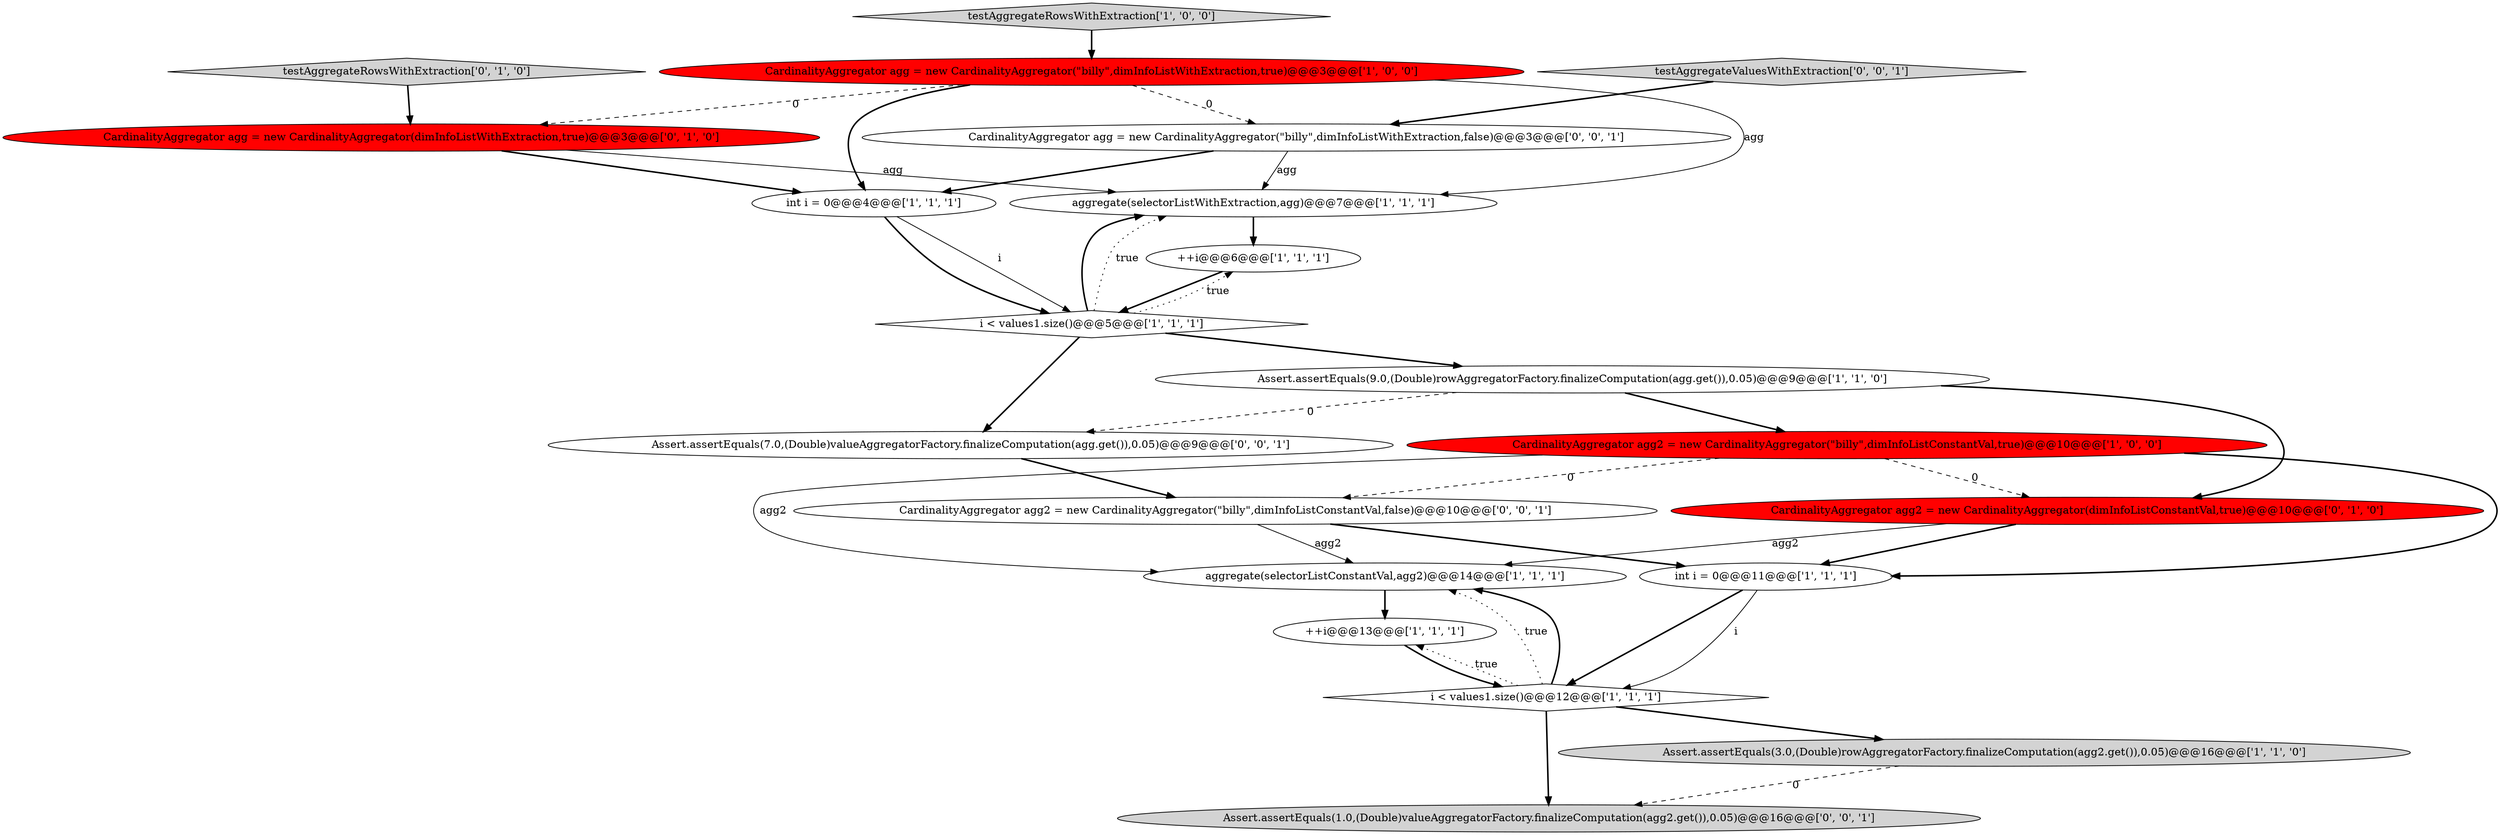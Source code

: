digraph {
3 [style = filled, label = "aggregate(selectorListWithExtraction,agg)@@@7@@@['1', '1', '1']", fillcolor = white, shape = ellipse image = "AAA0AAABBB1BBB"];
11 [style = filled, label = "aggregate(selectorListConstantVal,agg2)@@@14@@@['1', '1', '1']", fillcolor = white, shape = ellipse image = "AAA0AAABBB1BBB"];
19 [style = filled, label = "CardinalityAggregator agg2 = new CardinalityAggregator(\"billy\",dimInfoListConstantVal,false)@@@10@@@['0', '0', '1']", fillcolor = white, shape = ellipse image = "AAA0AAABBB3BBB"];
9 [style = filled, label = "++i@@@6@@@['1', '1', '1']", fillcolor = white, shape = ellipse image = "AAA0AAABBB1BBB"];
14 [style = filled, label = "CardinalityAggregator agg2 = new CardinalityAggregator(dimInfoListConstantVal,true)@@@10@@@['0', '1', '0']", fillcolor = red, shape = ellipse image = "AAA1AAABBB2BBB"];
7 [style = filled, label = "int i = 0@@@4@@@['1', '1', '1']", fillcolor = white, shape = ellipse image = "AAA0AAABBB1BBB"];
4 [style = filled, label = "int i = 0@@@11@@@['1', '1', '1']", fillcolor = white, shape = ellipse image = "AAA0AAABBB1BBB"];
18 [style = filled, label = "CardinalityAggregator agg = new CardinalityAggregator(\"billy\",dimInfoListWithExtraction,false)@@@3@@@['0', '0', '1']", fillcolor = white, shape = ellipse image = "AAA0AAABBB3BBB"];
5 [style = filled, label = "i < values1.size()@@@5@@@['1', '1', '1']", fillcolor = white, shape = diamond image = "AAA0AAABBB1BBB"];
8 [style = filled, label = "CardinalityAggregator agg = new CardinalityAggregator(\"billy\",dimInfoListWithExtraction,true)@@@3@@@['1', '0', '0']", fillcolor = red, shape = ellipse image = "AAA1AAABBB1BBB"];
17 [style = filled, label = "Assert.assertEquals(1.0,(Double)valueAggregatorFactory.finalizeComputation(agg2.get()),0.05)@@@16@@@['0', '0', '1']", fillcolor = lightgray, shape = ellipse image = "AAA0AAABBB3BBB"];
10 [style = filled, label = "++i@@@13@@@['1', '1', '1']", fillcolor = white, shape = ellipse image = "AAA0AAABBB1BBB"];
12 [style = filled, label = "Assert.assertEquals(3.0,(Double)rowAggregatorFactory.finalizeComputation(agg2.get()),0.05)@@@16@@@['1', '1', '0']", fillcolor = lightgray, shape = ellipse image = "AAA0AAABBB1BBB"];
1 [style = filled, label = "i < values1.size()@@@12@@@['1', '1', '1']", fillcolor = white, shape = diamond image = "AAA0AAABBB1BBB"];
0 [style = filled, label = "CardinalityAggregator agg2 = new CardinalityAggregator(\"billy\",dimInfoListConstantVal,true)@@@10@@@['1', '0', '0']", fillcolor = red, shape = ellipse image = "AAA1AAABBB1BBB"];
20 [style = filled, label = "Assert.assertEquals(7.0,(Double)valueAggregatorFactory.finalizeComputation(agg.get()),0.05)@@@9@@@['0', '0', '1']", fillcolor = white, shape = ellipse image = "AAA0AAABBB3BBB"];
13 [style = filled, label = "testAggregateRowsWithExtraction['0', '1', '0']", fillcolor = lightgray, shape = diamond image = "AAA0AAABBB2BBB"];
16 [style = filled, label = "testAggregateValuesWithExtraction['0', '0', '1']", fillcolor = lightgray, shape = diamond image = "AAA0AAABBB3BBB"];
6 [style = filled, label = "testAggregateRowsWithExtraction['1', '0', '0']", fillcolor = lightgray, shape = diamond image = "AAA0AAABBB1BBB"];
15 [style = filled, label = "CardinalityAggregator agg = new CardinalityAggregator(dimInfoListWithExtraction,true)@@@3@@@['0', '1', '0']", fillcolor = red, shape = ellipse image = "AAA1AAABBB2BBB"];
2 [style = filled, label = "Assert.assertEquals(9.0,(Double)rowAggregatorFactory.finalizeComputation(agg.get()),0.05)@@@9@@@['1', '1', '0']", fillcolor = white, shape = ellipse image = "AAA0AAABBB1BBB"];
5->3 [style = bold, label=""];
16->18 [style = bold, label=""];
1->10 [style = dotted, label="true"];
2->20 [style = dashed, label="0"];
15->7 [style = bold, label=""];
5->20 [style = bold, label=""];
0->19 [style = dashed, label="0"];
1->11 [style = dotted, label="true"];
8->3 [style = solid, label="agg"];
8->15 [style = dashed, label="0"];
4->1 [style = solid, label="i"];
12->17 [style = dashed, label="0"];
5->3 [style = dotted, label="true"];
19->11 [style = solid, label="agg2"];
14->11 [style = solid, label="agg2"];
8->7 [style = bold, label=""];
1->11 [style = bold, label=""];
1->17 [style = bold, label=""];
7->5 [style = solid, label="i"];
3->9 [style = bold, label=""];
0->14 [style = dashed, label="0"];
5->2 [style = bold, label=""];
7->5 [style = bold, label=""];
2->0 [style = bold, label=""];
0->4 [style = bold, label=""];
11->10 [style = bold, label=""];
2->14 [style = bold, label=""];
6->8 [style = bold, label=""];
1->12 [style = bold, label=""];
9->5 [style = bold, label=""];
5->9 [style = dotted, label="true"];
15->3 [style = solid, label="agg"];
8->18 [style = dashed, label="0"];
4->1 [style = bold, label=""];
13->15 [style = bold, label=""];
19->4 [style = bold, label=""];
18->7 [style = bold, label=""];
20->19 [style = bold, label=""];
10->1 [style = bold, label=""];
0->11 [style = solid, label="agg2"];
18->3 [style = solid, label="agg"];
14->4 [style = bold, label=""];
}
